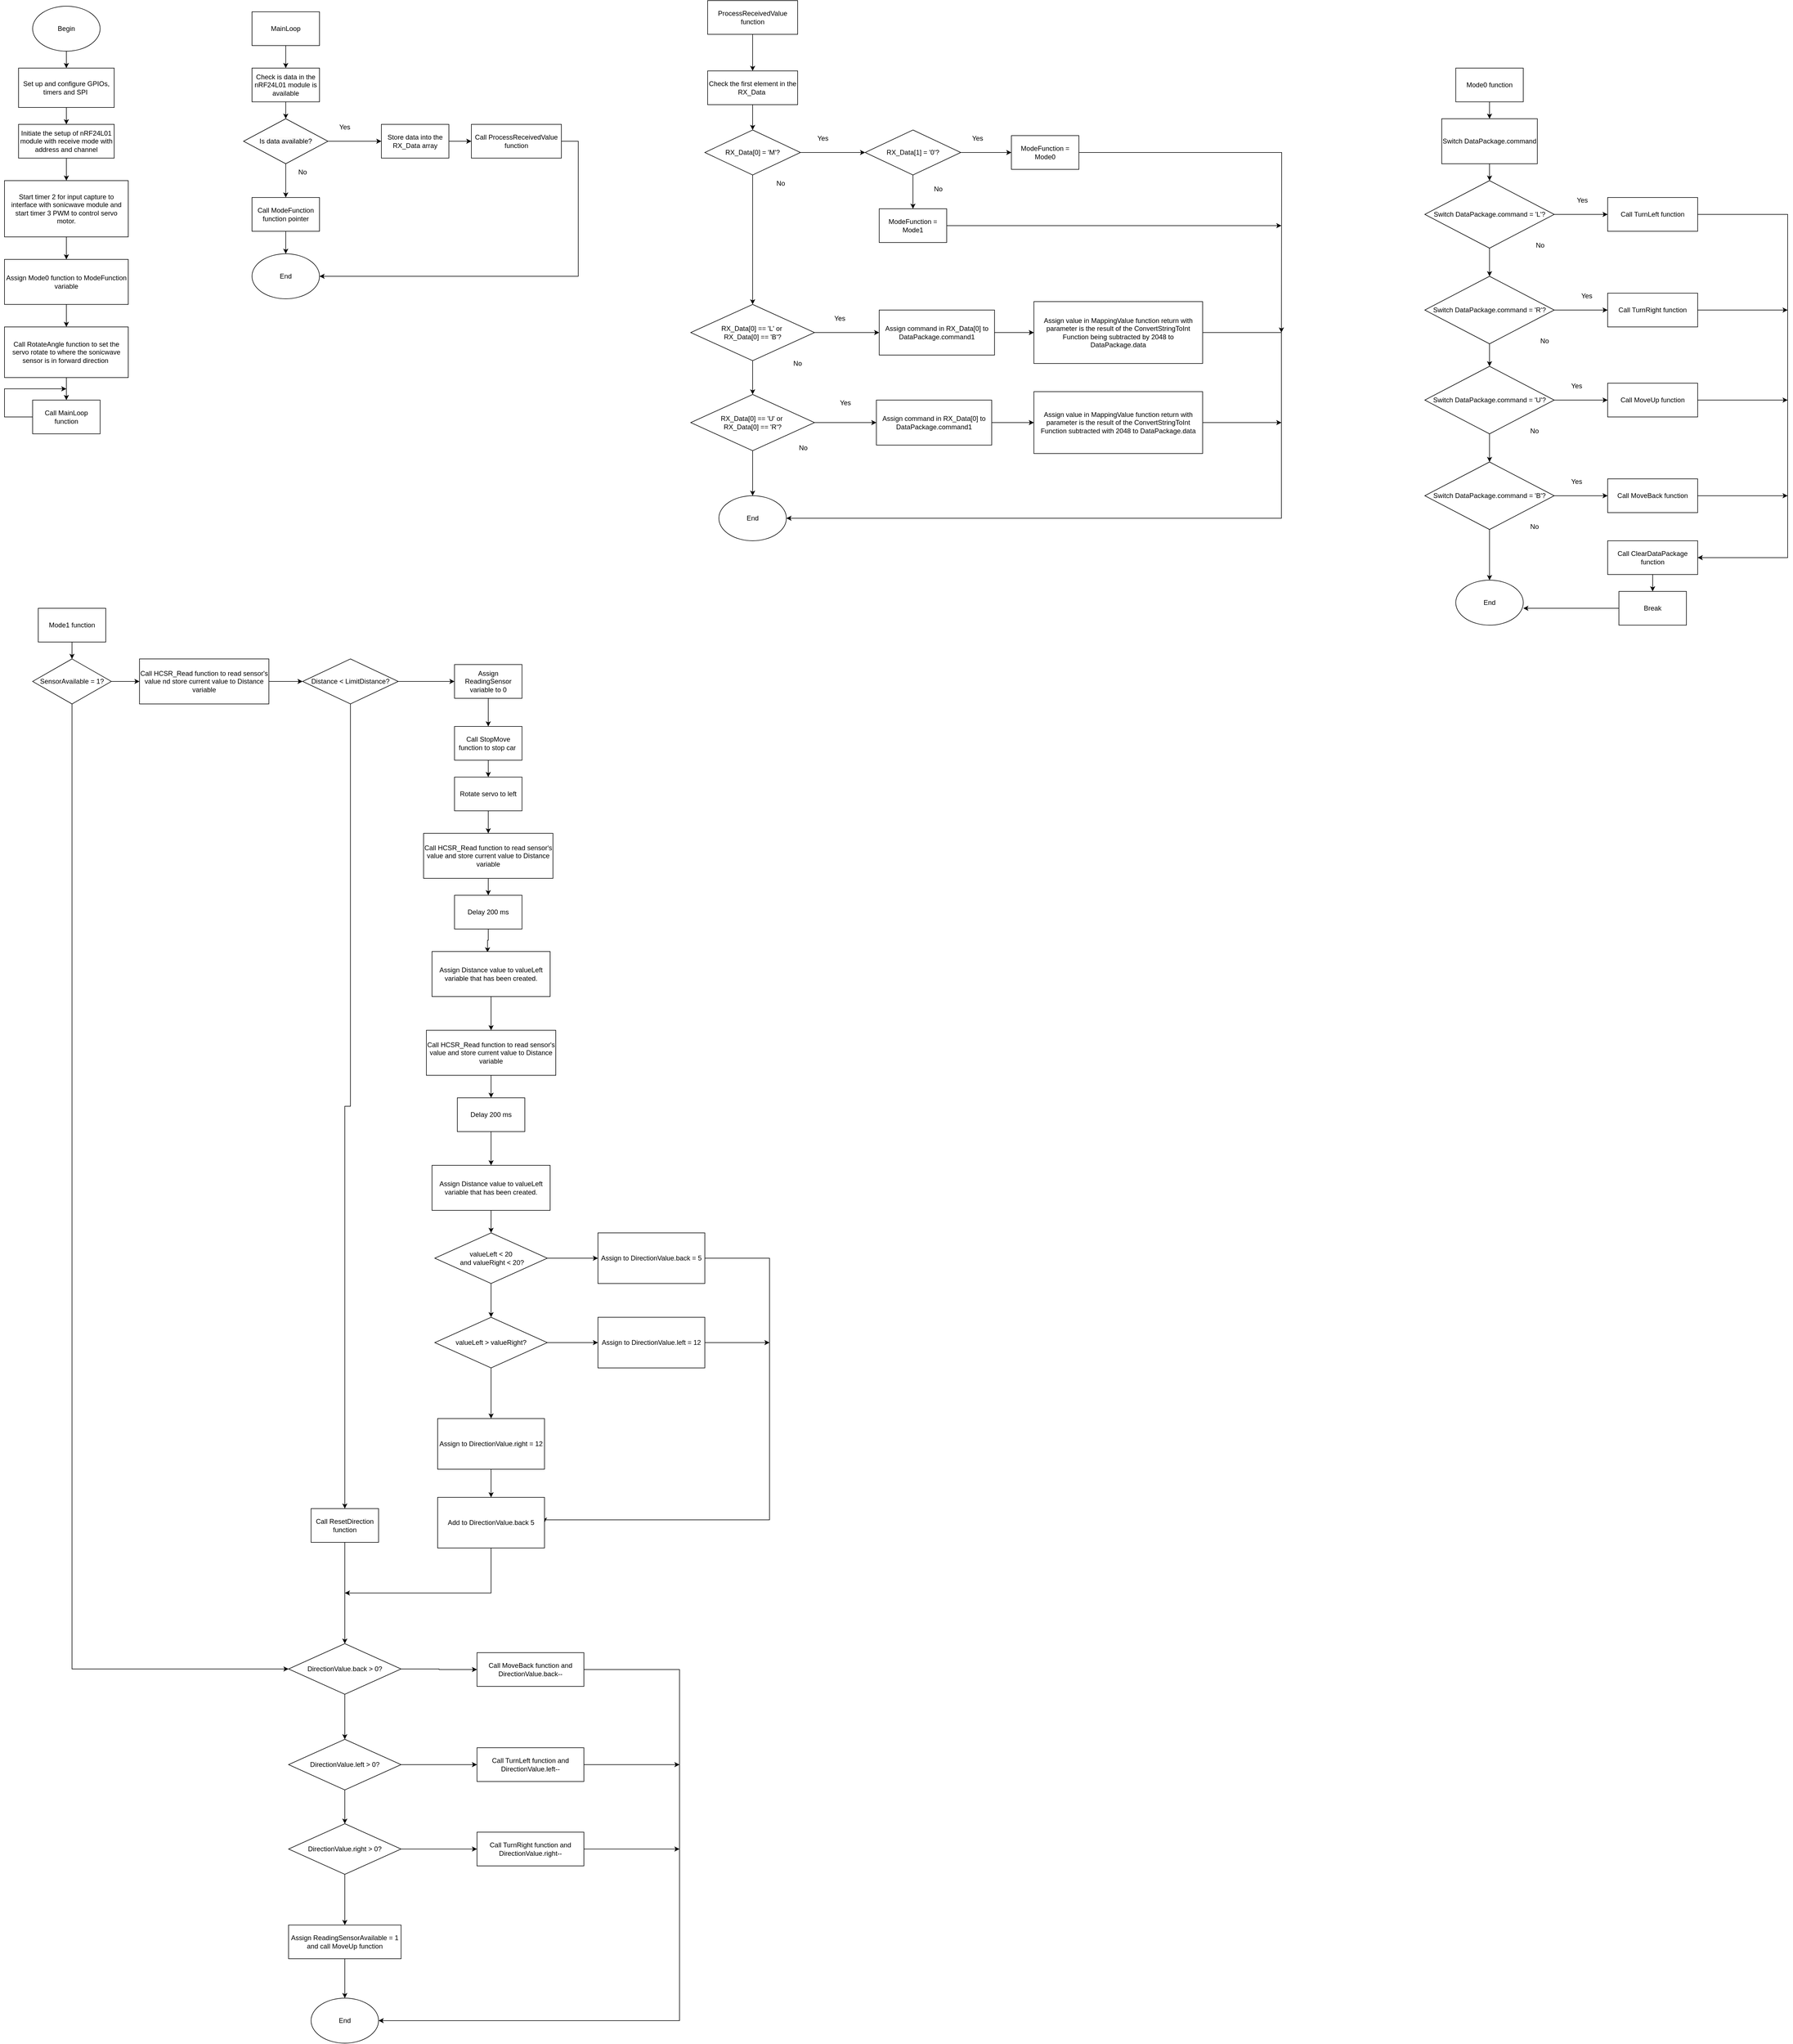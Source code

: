 <mxfile version="21.1.2" type="device">
  <diagram name="Page-1" id="B3kwbT99CjHIAxrq9RtP">
    <mxGraphModel dx="3452" dy="2064" grid="1" gridSize="10" guides="1" tooltips="1" connect="1" arrows="1" fold="1" page="1" pageScale="1" pageWidth="850" pageHeight="1100" math="0" shadow="0">
      <root>
        <mxCell id="0" />
        <mxCell id="1" parent="0" />
        <mxCell id="t1tDFdaH-wGw3U1MrJHs-8" style="edgeStyle=orthogonalEdgeStyle;rounded=0;orthogonalLoop=1;jettySize=auto;html=1;" edge="1" parent="1" source="t1tDFdaH-wGw3U1MrJHs-1" target="t1tDFdaH-wGw3U1MrJHs-2">
          <mxGeometry relative="1" as="geometry" />
        </mxCell>
        <mxCell id="t1tDFdaH-wGw3U1MrJHs-1" value="Begin" style="ellipse;whiteSpace=wrap;html=1;" vertex="1" parent="1">
          <mxGeometry x="250" y="50" width="120" height="80" as="geometry" />
        </mxCell>
        <mxCell id="t1tDFdaH-wGw3U1MrJHs-9" style="edgeStyle=orthogonalEdgeStyle;rounded=0;orthogonalLoop=1;jettySize=auto;html=1;entryX=0.5;entryY=0;entryDx=0;entryDy=0;" edge="1" parent="1" source="t1tDFdaH-wGw3U1MrJHs-2" target="t1tDFdaH-wGw3U1MrJHs-3">
          <mxGeometry relative="1" as="geometry" />
        </mxCell>
        <mxCell id="t1tDFdaH-wGw3U1MrJHs-2" value="Set up and configure GPIOs, timers and SPI&amp;nbsp;" style="rounded=0;whiteSpace=wrap;html=1;" vertex="1" parent="1">
          <mxGeometry x="225" y="160" width="170" height="70" as="geometry" />
        </mxCell>
        <mxCell id="t1tDFdaH-wGw3U1MrJHs-10" style="edgeStyle=orthogonalEdgeStyle;rounded=0;orthogonalLoop=1;jettySize=auto;html=1;" edge="1" parent="1" source="t1tDFdaH-wGw3U1MrJHs-3" target="t1tDFdaH-wGw3U1MrJHs-4">
          <mxGeometry relative="1" as="geometry" />
        </mxCell>
        <mxCell id="t1tDFdaH-wGw3U1MrJHs-3" value="Initiate the setup of nRF24L01 module with receive mode with address and channel" style="rounded=0;whiteSpace=wrap;html=1;" vertex="1" parent="1">
          <mxGeometry x="225" y="260" width="170" height="60" as="geometry" />
        </mxCell>
        <mxCell id="t1tDFdaH-wGw3U1MrJHs-11" style="edgeStyle=orthogonalEdgeStyle;rounded=0;orthogonalLoop=1;jettySize=auto;html=1;entryX=0.5;entryY=0;entryDx=0;entryDy=0;" edge="1" parent="1" source="t1tDFdaH-wGw3U1MrJHs-4" target="t1tDFdaH-wGw3U1MrJHs-5">
          <mxGeometry relative="1" as="geometry" />
        </mxCell>
        <mxCell id="t1tDFdaH-wGw3U1MrJHs-4" value="Start timer 2 for input capture to interface with sonicwave module and start timer 3 PWM to control servo motor." style="rounded=0;whiteSpace=wrap;html=1;" vertex="1" parent="1">
          <mxGeometry x="200" y="360" width="220" height="100" as="geometry" />
        </mxCell>
        <mxCell id="t1tDFdaH-wGw3U1MrJHs-12" style="edgeStyle=orthogonalEdgeStyle;rounded=0;orthogonalLoop=1;jettySize=auto;html=1;exitX=0.5;exitY=1;exitDx=0;exitDy=0;entryX=0.5;entryY=0;entryDx=0;entryDy=0;" edge="1" parent="1" source="t1tDFdaH-wGw3U1MrJHs-5" target="t1tDFdaH-wGw3U1MrJHs-6">
          <mxGeometry relative="1" as="geometry" />
        </mxCell>
        <mxCell id="t1tDFdaH-wGw3U1MrJHs-5" value="Assign Mode0 function to ModeFunction variable" style="rounded=0;whiteSpace=wrap;html=1;" vertex="1" parent="1">
          <mxGeometry x="200" y="500" width="220" height="80" as="geometry" />
        </mxCell>
        <mxCell id="t1tDFdaH-wGw3U1MrJHs-13" style="edgeStyle=orthogonalEdgeStyle;rounded=0;orthogonalLoop=1;jettySize=auto;html=1;" edge="1" parent="1" source="t1tDFdaH-wGw3U1MrJHs-6" target="t1tDFdaH-wGw3U1MrJHs-7">
          <mxGeometry relative="1" as="geometry" />
        </mxCell>
        <mxCell id="t1tDFdaH-wGw3U1MrJHs-6" value="Call RotateAngle function to set the servo rotate to where the sonicwave sensor is in forward direction&amp;nbsp;" style="rounded=0;whiteSpace=wrap;html=1;" vertex="1" parent="1">
          <mxGeometry x="200" y="620" width="220" height="90" as="geometry" />
        </mxCell>
        <mxCell id="t1tDFdaH-wGw3U1MrJHs-14" style="edgeStyle=orthogonalEdgeStyle;rounded=0;orthogonalLoop=1;jettySize=auto;html=1;" edge="1" parent="1" source="t1tDFdaH-wGw3U1MrJHs-7">
          <mxGeometry relative="1" as="geometry">
            <mxPoint x="310" y="730" as="targetPoint" />
            <Array as="points">
              <mxPoint x="200" y="780" />
              <mxPoint x="200" y="730" />
            </Array>
          </mxGeometry>
        </mxCell>
        <mxCell id="t1tDFdaH-wGw3U1MrJHs-7" value="Call MainLoop function" style="rounded=0;whiteSpace=wrap;html=1;" vertex="1" parent="1">
          <mxGeometry x="250" y="750" width="120" height="60" as="geometry" />
        </mxCell>
        <mxCell id="t1tDFdaH-wGw3U1MrJHs-23" style="edgeStyle=orthogonalEdgeStyle;rounded=0;orthogonalLoop=1;jettySize=auto;html=1;entryX=0.5;entryY=0;entryDx=0;entryDy=0;" edge="1" parent="1" source="t1tDFdaH-wGw3U1MrJHs-15" target="t1tDFdaH-wGw3U1MrJHs-16">
          <mxGeometry relative="1" as="geometry" />
        </mxCell>
        <mxCell id="t1tDFdaH-wGw3U1MrJHs-15" value="MainLoop" style="rounded=0;whiteSpace=wrap;html=1;" vertex="1" parent="1">
          <mxGeometry x="640" y="60" width="120" height="60" as="geometry" />
        </mxCell>
        <mxCell id="t1tDFdaH-wGw3U1MrJHs-24" style="edgeStyle=orthogonalEdgeStyle;rounded=0;orthogonalLoop=1;jettySize=auto;html=1;entryX=0.5;entryY=0;entryDx=0;entryDy=0;" edge="1" parent="1" source="t1tDFdaH-wGw3U1MrJHs-16" target="t1tDFdaH-wGw3U1MrJHs-18">
          <mxGeometry relative="1" as="geometry" />
        </mxCell>
        <mxCell id="t1tDFdaH-wGw3U1MrJHs-16" value="Check is data in the nRF24L01 module is available" style="rounded=0;whiteSpace=wrap;html=1;" vertex="1" parent="1">
          <mxGeometry x="640" y="160" width="120" height="60" as="geometry" />
        </mxCell>
        <mxCell id="t1tDFdaH-wGw3U1MrJHs-25" style="edgeStyle=orthogonalEdgeStyle;rounded=0;orthogonalLoop=1;jettySize=auto;html=1;" edge="1" parent="1" source="t1tDFdaH-wGw3U1MrJHs-18" target="t1tDFdaH-wGw3U1MrJHs-21">
          <mxGeometry relative="1" as="geometry" />
        </mxCell>
        <mxCell id="t1tDFdaH-wGw3U1MrJHs-27" style="edgeStyle=orthogonalEdgeStyle;rounded=0;orthogonalLoop=1;jettySize=auto;html=1;entryX=0;entryY=0.5;entryDx=0;entryDy=0;" edge="1" parent="1" source="t1tDFdaH-wGw3U1MrJHs-18" target="t1tDFdaH-wGw3U1MrJHs-19">
          <mxGeometry relative="1" as="geometry" />
        </mxCell>
        <mxCell id="t1tDFdaH-wGw3U1MrJHs-18" value="&lt;span style=&quot;color: rgb(0, 0, 0); font-family: Helvetica; font-size: 12px; font-style: normal; font-variant-ligatures: normal; font-variant-caps: normal; font-weight: 400; letter-spacing: normal; orphans: 2; text-align: center; text-indent: 0px; text-transform: none; widows: 2; word-spacing: 0px; -webkit-text-stroke-width: 0px; background-color: rgb(251, 251, 251); text-decoration-thickness: initial; text-decoration-style: initial; text-decoration-color: initial; float: none; display: inline !important;&quot;&gt;Is data available?&lt;/span&gt;" style="rhombus;whiteSpace=wrap;html=1;" vertex="1" parent="1">
          <mxGeometry x="625" y="250" width="150" height="80" as="geometry" />
        </mxCell>
        <mxCell id="t1tDFdaH-wGw3U1MrJHs-28" style="edgeStyle=orthogonalEdgeStyle;rounded=0;orthogonalLoop=1;jettySize=auto;html=1;entryX=0;entryY=0.5;entryDx=0;entryDy=0;" edge="1" parent="1" source="t1tDFdaH-wGw3U1MrJHs-19" target="t1tDFdaH-wGw3U1MrJHs-20">
          <mxGeometry relative="1" as="geometry" />
        </mxCell>
        <mxCell id="t1tDFdaH-wGw3U1MrJHs-19" value="Store data into the RX_Data array" style="rounded=0;whiteSpace=wrap;html=1;" vertex="1" parent="1">
          <mxGeometry x="870" y="260" width="120" height="60" as="geometry" />
        </mxCell>
        <mxCell id="t1tDFdaH-wGw3U1MrJHs-29" style="edgeStyle=orthogonalEdgeStyle;rounded=0;orthogonalLoop=1;jettySize=auto;html=1;entryX=1;entryY=0.5;entryDx=0;entryDy=0;" edge="1" parent="1" source="t1tDFdaH-wGw3U1MrJHs-20" target="t1tDFdaH-wGw3U1MrJHs-22">
          <mxGeometry relative="1" as="geometry">
            <mxPoint x="1250" y="550" as="targetPoint" />
            <Array as="points">
              <mxPoint x="1220" y="290" />
              <mxPoint x="1220" y="530" />
            </Array>
          </mxGeometry>
        </mxCell>
        <mxCell id="t1tDFdaH-wGw3U1MrJHs-20" value="Call ProcessReceivedValue function" style="rounded=0;whiteSpace=wrap;html=1;" vertex="1" parent="1">
          <mxGeometry x="1030" y="260" width="160" height="60" as="geometry" />
        </mxCell>
        <mxCell id="t1tDFdaH-wGw3U1MrJHs-26" style="edgeStyle=orthogonalEdgeStyle;rounded=0;orthogonalLoop=1;jettySize=auto;html=1;entryX=0.5;entryY=0;entryDx=0;entryDy=0;" edge="1" parent="1" source="t1tDFdaH-wGw3U1MrJHs-21" target="t1tDFdaH-wGw3U1MrJHs-22">
          <mxGeometry relative="1" as="geometry" />
        </mxCell>
        <mxCell id="t1tDFdaH-wGw3U1MrJHs-21" value="Call ModeFunction function pointer" style="rounded=0;whiteSpace=wrap;html=1;" vertex="1" parent="1">
          <mxGeometry x="640" y="390" width="120" height="60" as="geometry" />
        </mxCell>
        <mxCell id="t1tDFdaH-wGw3U1MrJHs-22" value="End" style="ellipse;whiteSpace=wrap;html=1;" vertex="1" parent="1">
          <mxGeometry x="640" y="490" width="120" height="80" as="geometry" />
        </mxCell>
        <mxCell id="t1tDFdaH-wGw3U1MrJHs-67" style="edgeStyle=orthogonalEdgeStyle;rounded=0;orthogonalLoop=1;jettySize=auto;html=1;" edge="1" parent="1" source="t1tDFdaH-wGw3U1MrJHs-30" target="t1tDFdaH-wGw3U1MrJHs-31">
          <mxGeometry relative="1" as="geometry" />
        </mxCell>
        <mxCell id="t1tDFdaH-wGw3U1MrJHs-30" value="ProcessReceivedValue function" style="rounded=0;whiteSpace=wrap;html=1;" vertex="1" parent="1">
          <mxGeometry x="1450" y="40" width="160" height="60" as="geometry" />
        </mxCell>
        <mxCell id="t1tDFdaH-wGw3U1MrJHs-49" style="edgeStyle=orthogonalEdgeStyle;rounded=0;orthogonalLoop=1;jettySize=auto;html=1;entryX=0.5;entryY=0;entryDx=0;entryDy=0;" edge="1" parent="1" source="t1tDFdaH-wGw3U1MrJHs-31" target="t1tDFdaH-wGw3U1MrJHs-32">
          <mxGeometry relative="1" as="geometry" />
        </mxCell>
        <mxCell id="t1tDFdaH-wGw3U1MrJHs-31" value="Check the first element in the RX_Data&amp;nbsp;" style="rounded=0;whiteSpace=wrap;html=1;" vertex="1" parent="1">
          <mxGeometry x="1450" y="165" width="160" height="60" as="geometry" />
        </mxCell>
        <mxCell id="t1tDFdaH-wGw3U1MrJHs-46" style="edgeStyle=orthogonalEdgeStyle;rounded=0;orthogonalLoop=1;jettySize=auto;html=1;entryX=0;entryY=0.5;entryDx=0;entryDy=0;" edge="1" parent="1" source="t1tDFdaH-wGw3U1MrJHs-32" target="t1tDFdaH-wGw3U1MrJHs-37">
          <mxGeometry relative="1" as="geometry" />
        </mxCell>
        <mxCell id="t1tDFdaH-wGw3U1MrJHs-50" style="edgeStyle=orthogonalEdgeStyle;rounded=0;orthogonalLoop=1;jettySize=auto;html=1;entryX=0.5;entryY=0;entryDx=0;entryDy=0;" edge="1" parent="1" source="t1tDFdaH-wGw3U1MrJHs-32" target="t1tDFdaH-wGw3U1MrJHs-47">
          <mxGeometry relative="1" as="geometry" />
        </mxCell>
        <mxCell id="t1tDFdaH-wGw3U1MrJHs-32" value="RX_Data[0] = &#39;M&#39;?" style="rhombus;whiteSpace=wrap;html=1;" vertex="1" parent="1">
          <mxGeometry x="1445" y="270" width="170" height="80" as="geometry" />
        </mxCell>
        <mxCell id="t1tDFdaH-wGw3U1MrJHs-33" value="Yes" style="text;html=1;strokeColor=none;fillColor=none;align=center;verticalAlign=middle;whiteSpace=wrap;rounded=0;" vertex="1" parent="1">
          <mxGeometry x="775" y="250" width="60" height="30" as="geometry" />
        </mxCell>
        <mxCell id="t1tDFdaH-wGw3U1MrJHs-34" value="No" style="text;html=1;strokeColor=none;fillColor=none;align=center;verticalAlign=middle;whiteSpace=wrap;rounded=0;" vertex="1" parent="1">
          <mxGeometry x="700" y="330" width="60" height="30" as="geometry" />
        </mxCell>
        <mxCell id="t1tDFdaH-wGw3U1MrJHs-35" value="Yes" style="text;html=1;strokeColor=none;fillColor=none;align=center;verticalAlign=middle;whiteSpace=wrap;rounded=0;" vertex="1" parent="1">
          <mxGeometry x="1625" y="270" width="60" height="30" as="geometry" />
        </mxCell>
        <mxCell id="t1tDFdaH-wGw3U1MrJHs-36" value="No" style="text;html=1;strokeColor=none;fillColor=none;align=center;verticalAlign=middle;whiteSpace=wrap;rounded=0;" vertex="1" parent="1">
          <mxGeometry x="1550" y="350" width="60" height="30" as="geometry" />
        </mxCell>
        <mxCell id="t1tDFdaH-wGw3U1MrJHs-43" style="edgeStyle=orthogonalEdgeStyle;rounded=0;orthogonalLoop=1;jettySize=auto;html=1;entryX=0;entryY=0.5;entryDx=0;entryDy=0;" edge="1" parent="1" source="t1tDFdaH-wGw3U1MrJHs-37" target="t1tDFdaH-wGw3U1MrJHs-38">
          <mxGeometry relative="1" as="geometry" />
        </mxCell>
        <mxCell id="t1tDFdaH-wGw3U1MrJHs-45" style="edgeStyle=orthogonalEdgeStyle;rounded=0;orthogonalLoop=1;jettySize=auto;html=1;entryX=0.5;entryY=0;entryDx=0;entryDy=0;" edge="1" parent="1" source="t1tDFdaH-wGw3U1MrJHs-37" target="t1tDFdaH-wGw3U1MrJHs-39">
          <mxGeometry relative="1" as="geometry" />
        </mxCell>
        <mxCell id="t1tDFdaH-wGw3U1MrJHs-37" value="RX_Data[1] = &#39;0&#39;?" style="rhombus;whiteSpace=wrap;html=1;" vertex="1" parent="1">
          <mxGeometry x="1730" y="270" width="170" height="80" as="geometry" />
        </mxCell>
        <mxCell id="t1tDFdaH-wGw3U1MrJHs-64" style="edgeStyle=orthogonalEdgeStyle;rounded=0;orthogonalLoop=1;jettySize=auto;html=1;" edge="1" parent="1" source="t1tDFdaH-wGw3U1MrJHs-38">
          <mxGeometry relative="1" as="geometry">
            <mxPoint x="2470" y="630" as="targetPoint" />
          </mxGeometry>
        </mxCell>
        <mxCell id="t1tDFdaH-wGw3U1MrJHs-38" value="ModeFunction = Mode0" style="rounded=0;whiteSpace=wrap;html=1;" vertex="1" parent="1">
          <mxGeometry x="1990" y="280" width="120" height="60" as="geometry" />
        </mxCell>
        <mxCell id="t1tDFdaH-wGw3U1MrJHs-65" style="edgeStyle=orthogonalEdgeStyle;rounded=0;orthogonalLoop=1;jettySize=auto;html=1;" edge="1" parent="1" source="t1tDFdaH-wGw3U1MrJHs-39">
          <mxGeometry relative="1" as="geometry">
            <mxPoint x="2470" y="440" as="targetPoint" />
          </mxGeometry>
        </mxCell>
        <mxCell id="t1tDFdaH-wGw3U1MrJHs-39" value="ModeFunction = Mode1" style="rounded=0;whiteSpace=wrap;html=1;" vertex="1" parent="1">
          <mxGeometry x="1755" y="410" width="120" height="60" as="geometry" />
        </mxCell>
        <mxCell id="t1tDFdaH-wGw3U1MrJHs-40" value="No" style="text;html=1;strokeColor=none;fillColor=none;align=center;verticalAlign=middle;whiteSpace=wrap;rounded=0;" vertex="1" parent="1">
          <mxGeometry x="1830" y="360" width="60" height="30" as="geometry" />
        </mxCell>
        <mxCell id="t1tDFdaH-wGw3U1MrJHs-41" value="Yes" style="text;html=1;strokeColor=none;fillColor=none;align=center;verticalAlign=middle;whiteSpace=wrap;rounded=0;" vertex="1" parent="1">
          <mxGeometry x="1900" y="270" width="60" height="30" as="geometry" />
        </mxCell>
        <mxCell id="t1tDFdaH-wGw3U1MrJHs-51" style="edgeStyle=orthogonalEdgeStyle;rounded=0;orthogonalLoop=1;jettySize=auto;html=1;entryX=0.5;entryY=0;entryDx=0;entryDy=0;" edge="1" parent="1" source="t1tDFdaH-wGw3U1MrJHs-47" target="t1tDFdaH-wGw3U1MrJHs-48">
          <mxGeometry relative="1" as="geometry" />
        </mxCell>
        <mxCell id="t1tDFdaH-wGw3U1MrJHs-56" style="edgeStyle=orthogonalEdgeStyle;rounded=0;orthogonalLoop=1;jettySize=auto;html=1;" edge="1" parent="1" source="t1tDFdaH-wGw3U1MrJHs-47" target="t1tDFdaH-wGw3U1MrJHs-52">
          <mxGeometry relative="1" as="geometry" />
        </mxCell>
        <mxCell id="t1tDFdaH-wGw3U1MrJHs-47" value="RX_Data[0] == &#39;L&#39; or&amp;nbsp;&lt;br&gt;RX_Data[0] == &#39;B&#39;?" style="rhombus;whiteSpace=wrap;html=1;" vertex="1" parent="1">
          <mxGeometry x="1420" y="580" width="220" height="100" as="geometry" />
        </mxCell>
        <mxCell id="t1tDFdaH-wGw3U1MrJHs-58" style="edgeStyle=orthogonalEdgeStyle;rounded=0;orthogonalLoop=1;jettySize=auto;html=1;entryX=0;entryY=0.5;entryDx=0;entryDy=0;" edge="1" parent="1" source="t1tDFdaH-wGw3U1MrJHs-48" target="t1tDFdaH-wGw3U1MrJHs-55">
          <mxGeometry relative="1" as="geometry" />
        </mxCell>
        <mxCell id="t1tDFdaH-wGw3U1MrJHs-61" style="edgeStyle=orthogonalEdgeStyle;rounded=0;orthogonalLoop=1;jettySize=auto;html=1;entryX=0.5;entryY=0;entryDx=0;entryDy=0;" edge="1" parent="1" source="t1tDFdaH-wGw3U1MrJHs-48" target="t1tDFdaH-wGw3U1MrJHs-60">
          <mxGeometry relative="1" as="geometry" />
        </mxCell>
        <mxCell id="t1tDFdaH-wGw3U1MrJHs-48" value="RX_Data[0] == &#39;U&#39; or&amp;nbsp;&lt;br&gt;RX_Data[0] == &#39;R&#39;?" style="rhombus;whiteSpace=wrap;html=1;" vertex="1" parent="1">
          <mxGeometry x="1420" y="740" width="220" height="100" as="geometry" />
        </mxCell>
        <mxCell id="t1tDFdaH-wGw3U1MrJHs-57" style="edgeStyle=orthogonalEdgeStyle;rounded=0;orthogonalLoop=1;jettySize=auto;html=1;" edge="1" parent="1" source="t1tDFdaH-wGw3U1MrJHs-52" target="t1tDFdaH-wGw3U1MrJHs-53">
          <mxGeometry relative="1" as="geometry" />
        </mxCell>
        <mxCell id="t1tDFdaH-wGw3U1MrJHs-52" value="Assign command in RX_Data[0] to DataPackage.command1" style="rounded=0;whiteSpace=wrap;html=1;" vertex="1" parent="1">
          <mxGeometry x="1755" y="590" width="205" height="80" as="geometry" />
        </mxCell>
        <mxCell id="t1tDFdaH-wGw3U1MrJHs-62" style="edgeStyle=orthogonalEdgeStyle;rounded=0;orthogonalLoop=1;jettySize=auto;html=1;entryX=1;entryY=0.5;entryDx=0;entryDy=0;" edge="1" parent="1" source="t1tDFdaH-wGw3U1MrJHs-53" target="t1tDFdaH-wGw3U1MrJHs-60">
          <mxGeometry relative="1" as="geometry">
            <Array as="points">
              <mxPoint x="2470" y="630" />
              <mxPoint x="2470" y="960" />
            </Array>
          </mxGeometry>
        </mxCell>
        <mxCell id="t1tDFdaH-wGw3U1MrJHs-53" value="Assign value in MappingValue function return with parameter is the result of the ConvertStringToInt Function being subtracted by 2048 to DataPackage.data" style="rounded=0;whiteSpace=wrap;html=1;" vertex="1" parent="1">
          <mxGeometry x="2030" y="575" width="300" height="110" as="geometry" />
        </mxCell>
        <mxCell id="t1tDFdaH-wGw3U1MrJHs-63" style="edgeStyle=orthogonalEdgeStyle;rounded=0;orthogonalLoop=1;jettySize=auto;html=1;" edge="1" parent="1" source="t1tDFdaH-wGw3U1MrJHs-54">
          <mxGeometry relative="1" as="geometry">
            <mxPoint x="2470" y="790" as="targetPoint" />
          </mxGeometry>
        </mxCell>
        <mxCell id="t1tDFdaH-wGw3U1MrJHs-54" value="Assign value in MappingValue function return with parameter is the result of the ConvertStringToInt Function subtracted with 2048 to DataPackage.data" style="rounded=0;whiteSpace=wrap;html=1;" vertex="1" parent="1">
          <mxGeometry x="2030" y="735" width="300" height="110" as="geometry" />
        </mxCell>
        <mxCell id="t1tDFdaH-wGw3U1MrJHs-59" style="edgeStyle=orthogonalEdgeStyle;rounded=0;orthogonalLoop=1;jettySize=auto;html=1;" edge="1" parent="1" source="t1tDFdaH-wGw3U1MrJHs-55" target="t1tDFdaH-wGw3U1MrJHs-54">
          <mxGeometry relative="1" as="geometry" />
        </mxCell>
        <mxCell id="t1tDFdaH-wGw3U1MrJHs-55" value="Assign command in RX_Data[0] to DataPackage.command1" style="rounded=0;whiteSpace=wrap;html=1;" vertex="1" parent="1">
          <mxGeometry x="1750" y="750" width="205" height="80" as="geometry" />
        </mxCell>
        <mxCell id="t1tDFdaH-wGw3U1MrJHs-60" value="End" style="ellipse;whiteSpace=wrap;html=1;" vertex="1" parent="1">
          <mxGeometry x="1470" y="920" width="120" height="80" as="geometry" />
        </mxCell>
        <mxCell id="t1tDFdaH-wGw3U1MrJHs-83" style="edgeStyle=orthogonalEdgeStyle;rounded=0;orthogonalLoop=1;jettySize=auto;html=1;entryX=0.5;entryY=0;entryDx=0;entryDy=0;" edge="1" parent="1" source="t1tDFdaH-wGw3U1MrJHs-66" target="t1tDFdaH-wGw3U1MrJHs-68">
          <mxGeometry relative="1" as="geometry" />
        </mxCell>
        <mxCell id="t1tDFdaH-wGw3U1MrJHs-66" value="Mode0 function" style="rounded=0;whiteSpace=wrap;html=1;" vertex="1" parent="1">
          <mxGeometry x="2780" y="160" width="120" height="60" as="geometry" />
        </mxCell>
        <mxCell id="t1tDFdaH-wGw3U1MrJHs-84" style="edgeStyle=orthogonalEdgeStyle;rounded=0;orthogonalLoop=1;jettySize=auto;html=1;entryX=0.5;entryY=0;entryDx=0;entryDy=0;" edge="1" parent="1" source="t1tDFdaH-wGw3U1MrJHs-68" target="t1tDFdaH-wGw3U1MrJHs-69">
          <mxGeometry relative="1" as="geometry" />
        </mxCell>
        <mxCell id="t1tDFdaH-wGw3U1MrJHs-68" value="Switch DataPackage.command" style="rounded=0;whiteSpace=wrap;html=1;" vertex="1" parent="1">
          <mxGeometry x="2755" y="250" width="170" height="80" as="geometry" />
        </mxCell>
        <mxCell id="t1tDFdaH-wGw3U1MrJHs-85" style="edgeStyle=orthogonalEdgeStyle;rounded=0;orthogonalLoop=1;jettySize=auto;html=1;" edge="1" parent="1" source="t1tDFdaH-wGw3U1MrJHs-69" target="t1tDFdaH-wGw3U1MrJHs-70">
          <mxGeometry relative="1" as="geometry" />
        </mxCell>
        <mxCell id="t1tDFdaH-wGw3U1MrJHs-89" style="edgeStyle=orthogonalEdgeStyle;rounded=0;orthogonalLoop=1;jettySize=auto;html=1;entryX=0;entryY=0.5;entryDx=0;entryDy=0;" edge="1" parent="1" source="t1tDFdaH-wGw3U1MrJHs-69" target="t1tDFdaH-wGw3U1MrJHs-73">
          <mxGeometry relative="1" as="geometry" />
        </mxCell>
        <mxCell id="t1tDFdaH-wGw3U1MrJHs-69" value="Switch DataPackage.command = &#39;L&#39;?" style="rhombus;whiteSpace=wrap;html=1;" vertex="1" parent="1">
          <mxGeometry x="2725" y="360" width="230" height="120" as="geometry" />
        </mxCell>
        <mxCell id="t1tDFdaH-wGw3U1MrJHs-86" style="edgeStyle=orthogonalEdgeStyle;rounded=0;orthogonalLoop=1;jettySize=auto;html=1;entryX=0.5;entryY=0;entryDx=0;entryDy=0;" edge="1" parent="1" source="t1tDFdaH-wGw3U1MrJHs-70" target="t1tDFdaH-wGw3U1MrJHs-71">
          <mxGeometry relative="1" as="geometry" />
        </mxCell>
        <mxCell id="t1tDFdaH-wGw3U1MrJHs-90" style="edgeStyle=orthogonalEdgeStyle;rounded=0;orthogonalLoop=1;jettySize=auto;html=1;entryX=0;entryY=0.5;entryDx=0;entryDy=0;" edge="1" parent="1" source="t1tDFdaH-wGw3U1MrJHs-70" target="t1tDFdaH-wGw3U1MrJHs-75">
          <mxGeometry relative="1" as="geometry" />
        </mxCell>
        <mxCell id="t1tDFdaH-wGw3U1MrJHs-70" value="Switch DataPackage.command = &#39;R&#39;?" style="rhombus;whiteSpace=wrap;html=1;" vertex="1" parent="1">
          <mxGeometry x="2725" y="530" width="230" height="120" as="geometry" />
        </mxCell>
        <mxCell id="t1tDFdaH-wGw3U1MrJHs-87" style="edgeStyle=orthogonalEdgeStyle;rounded=0;orthogonalLoop=1;jettySize=auto;html=1;entryX=0.5;entryY=0;entryDx=0;entryDy=0;" edge="1" parent="1" source="t1tDFdaH-wGw3U1MrJHs-71" target="t1tDFdaH-wGw3U1MrJHs-72">
          <mxGeometry relative="1" as="geometry" />
        </mxCell>
        <mxCell id="t1tDFdaH-wGw3U1MrJHs-91" style="edgeStyle=orthogonalEdgeStyle;rounded=0;orthogonalLoop=1;jettySize=auto;html=1;entryX=0;entryY=0.5;entryDx=0;entryDy=0;" edge="1" parent="1" source="t1tDFdaH-wGw3U1MrJHs-71" target="t1tDFdaH-wGw3U1MrJHs-77">
          <mxGeometry relative="1" as="geometry" />
        </mxCell>
        <mxCell id="t1tDFdaH-wGw3U1MrJHs-71" value="Switch DataPackage.command = &#39;U&#39;?" style="rhombus;whiteSpace=wrap;html=1;" vertex="1" parent="1">
          <mxGeometry x="2725" y="690" width="230" height="120" as="geometry" />
        </mxCell>
        <mxCell id="t1tDFdaH-wGw3U1MrJHs-88" style="edgeStyle=orthogonalEdgeStyle;rounded=0;orthogonalLoop=1;jettySize=auto;html=1;entryX=0.5;entryY=0;entryDx=0;entryDy=0;" edge="1" parent="1" source="t1tDFdaH-wGw3U1MrJHs-72" target="t1tDFdaH-wGw3U1MrJHs-82">
          <mxGeometry relative="1" as="geometry" />
        </mxCell>
        <mxCell id="t1tDFdaH-wGw3U1MrJHs-92" style="edgeStyle=orthogonalEdgeStyle;rounded=0;orthogonalLoop=1;jettySize=auto;html=1;" edge="1" parent="1" source="t1tDFdaH-wGw3U1MrJHs-72" target="t1tDFdaH-wGw3U1MrJHs-79">
          <mxGeometry relative="1" as="geometry" />
        </mxCell>
        <mxCell id="t1tDFdaH-wGw3U1MrJHs-72" value="Switch DataPackage.command = &#39;B&#39;?" style="rhombus;whiteSpace=wrap;html=1;" vertex="1" parent="1">
          <mxGeometry x="2725" y="860" width="230" height="120" as="geometry" />
        </mxCell>
        <mxCell id="t1tDFdaH-wGw3U1MrJHs-93" style="edgeStyle=orthogonalEdgeStyle;rounded=0;orthogonalLoop=1;jettySize=auto;html=1;entryX=1;entryY=0.5;entryDx=0;entryDy=0;" edge="1" parent="1" source="t1tDFdaH-wGw3U1MrJHs-73" target="t1tDFdaH-wGw3U1MrJHs-80">
          <mxGeometry relative="1" as="geometry">
            <mxPoint x="3340" y="1134" as="targetPoint" />
            <Array as="points">
              <mxPoint x="3370" y="420" />
              <mxPoint x="3370" y="1030" />
            </Array>
          </mxGeometry>
        </mxCell>
        <mxCell id="t1tDFdaH-wGw3U1MrJHs-73" value="Call TurnLeft function" style="rounded=0;whiteSpace=wrap;html=1;" vertex="1" parent="1">
          <mxGeometry x="3050" y="390" width="160" height="60" as="geometry" />
        </mxCell>
        <mxCell id="t1tDFdaH-wGw3U1MrJHs-95" style="edgeStyle=orthogonalEdgeStyle;rounded=0;orthogonalLoop=1;jettySize=auto;html=1;" edge="1" parent="1" source="t1tDFdaH-wGw3U1MrJHs-75">
          <mxGeometry relative="1" as="geometry">
            <mxPoint x="3370" y="590" as="targetPoint" />
          </mxGeometry>
        </mxCell>
        <mxCell id="t1tDFdaH-wGw3U1MrJHs-75" value="Call TurnRight function" style="rounded=0;whiteSpace=wrap;html=1;" vertex="1" parent="1">
          <mxGeometry x="3050" y="560" width="160" height="60" as="geometry" />
        </mxCell>
        <mxCell id="t1tDFdaH-wGw3U1MrJHs-96" style="edgeStyle=orthogonalEdgeStyle;rounded=0;orthogonalLoop=1;jettySize=auto;html=1;" edge="1" parent="1" source="t1tDFdaH-wGw3U1MrJHs-77">
          <mxGeometry relative="1" as="geometry">
            <mxPoint x="3370" y="750" as="targetPoint" />
          </mxGeometry>
        </mxCell>
        <mxCell id="t1tDFdaH-wGw3U1MrJHs-77" value="Call MoveUp function" style="rounded=0;whiteSpace=wrap;html=1;" vertex="1" parent="1">
          <mxGeometry x="3050" y="720" width="160" height="60" as="geometry" />
        </mxCell>
        <mxCell id="t1tDFdaH-wGw3U1MrJHs-97" style="edgeStyle=orthogonalEdgeStyle;rounded=0;orthogonalLoop=1;jettySize=auto;html=1;" edge="1" parent="1" source="t1tDFdaH-wGw3U1MrJHs-79">
          <mxGeometry relative="1" as="geometry">
            <mxPoint x="3370" y="920" as="targetPoint" />
          </mxGeometry>
        </mxCell>
        <mxCell id="t1tDFdaH-wGw3U1MrJHs-79" value="Call MoveBack function" style="rounded=0;whiteSpace=wrap;html=1;" vertex="1" parent="1">
          <mxGeometry x="3050" y="890" width="160" height="60" as="geometry" />
        </mxCell>
        <mxCell id="t1tDFdaH-wGw3U1MrJHs-98" style="edgeStyle=orthogonalEdgeStyle;rounded=0;orthogonalLoop=1;jettySize=auto;html=1;entryX=0.5;entryY=0;entryDx=0;entryDy=0;" edge="1" parent="1" source="t1tDFdaH-wGw3U1MrJHs-80" target="t1tDFdaH-wGw3U1MrJHs-81">
          <mxGeometry relative="1" as="geometry" />
        </mxCell>
        <mxCell id="t1tDFdaH-wGw3U1MrJHs-80" value="Call ClearDataPackage function" style="rounded=0;whiteSpace=wrap;html=1;" vertex="1" parent="1">
          <mxGeometry x="3050" y="1000" width="160" height="60" as="geometry" />
        </mxCell>
        <mxCell id="t1tDFdaH-wGw3U1MrJHs-94" style="edgeStyle=orthogonalEdgeStyle;rounded=0;orthogonalLoop=1;jettySize=auto;html=1;entryX=1;entryY=0.625;entryDx=0;entryDy=0;entryPerimeter=0;" edge="1" parent="1" source="t1tDFdaH-wGw3U1MrJHs-81" target="t1tDFdaH-wGw3U1MrJHs-82">
          <mxGeometry relative="1" as="geometry" />
        </mxCell>
        <mxCell id="t1tDFdaH-wGw3U1MrJHs-81" value="Break" style="rounded=0;whiteSpace=wrap;html=1;" vertex="1" parent="1">
          <mxGeometry x="3070" y="1090" width="120" height="60" as="geometry" />
        </mxCell>
        <mxCell id="t1tDFdaH-wGw3U1MrJHs-82" value="End" style="ellipse;whiteSpace=wrap;html=1;" vertex="1" parent="1">
          <mxGeometry x="2780" y="1070" width="120" height="80" as="geometry" />
        </mxCell>
        <mxCell id="t1tDFdaH-wGw3U1MrJHs-163" style="edgeStyle=orthogonalEdgeStyle;rounded=0;orthogonalLoop=1;jettySize=auto;html=1;entryX=0.5;entryY=0;entryDx=0;entryDy=0;" edge="1" parent="1" source="t1tDFdaH-wGw3U1MrJHs-99" target="t1tDFdaH-wGw3U1MrJHs-101">
          <mxGeometry relative="1" as="geometry" />
        </mxCell>
        <mxCell id="t1tDFdaH-wGw3U1MrJHs-99" value="Mode1 function" style="rounded=0;whiteSpace=wrap;html=1;" vertex="1" parent="1">
          <mxGeometry x="260" y="1120" width="120" height="60" as="geometry" />
        </mxCell>
        <mxCell id="t1tDFdaH-wGw3U1MrJHs-162" style="edgeStyle=orthogonalEdgeStyle;rounded=0;orthogonalLoop=1;jettySize=auto;html=1;entryX=0;entryY=0.5;entryDx=0;entryDy=0;" edge="1" parent="1" source="t1tDFdaH-wGw3U1MrJHs-101" target="t1tDFdaH-wGw3U1MrJHs-102">
          <mxGeometry relative="1" as="geometry" />
        </mxCell>
        <mxCell id="t1tDFdaH-wGw3U1MrJHs-180" style="edgeStyle=orthogonalEdgeStyle;rounded=0;orthogonalLoop=1;jettySize=auto;html=1;entryX=0;entryY=0.5;entryDx=0;entryDy=0;" edge="1" parent="1" source="t1tDFdaH-wGw3U1MrJHs-101" target="t1tDFdaH-wGw3U1MrJHs-151">
          <mxGeometry relative="1" as="geometry">
            <mxPoint x="320" y="2966.316" as="targetPoint" />
            <Array as="points">
              <mxPoint x="320" y="3005" />
            </Array>
          </mxGeometry>
        </mxCell>
        <mxCell id="t1tDFdaH-wGw3U1MrJHs-101" value="SensorAvailable = 1?" style="rhombus;whiteSpace=wrap;html=1;" vertex="1" parent="1">
          <mxGeometry x="250" y="1210" width="140" height="80" as="geometry" />
        </mxCell>
        <mxCell id="t1tDFdaH-wGw3U1MrJHs-161" style="edgeStyle=orthogonalEdgeStyle;rounded=0;orthogonalLoop=1;jettySize=auto;html=1;entryX=0;entryY=0.5;entryDx=0;entryDy=0;" edge="1" parent="1" source="t1tDFdaH-wGw3U1MrJHs-102" target="t1tDFdaH-wGw3U1MrJHs-115">
          <mxGeometry relative="1" as="geometry" />
        </mxCell>
        <mxCell id="t1tDFdaH-wGw3U1MrJHs-102" value="Call HCSR_Read function to read sensor&#39;s value nd store current value to Distance variable" style="rounded=0;whiteSpace=wrap;html=1;" vertex="1" parent="1">
          <mxGeometry x="440" y="1210" width="230" height="80" as="geometry" />
        </mxCell>
        <mxCell id="t1tDFdaH-wGw3U1MrJHs-103" value="No" style="text;html=1;strokeColor=none;fillColor=none;align=center;verticalAlign=middle;whiteSpace=wrap;rounded=0;" vertex="1" parent="1">
          <mxGeometry x="1580" y="670" width="60" height="30" as="geometry" />
        </mxCell>
        <mxCell id="t1tDFdaH-wGw3U1MrJHs-104" value="Yes" style="text;html=1;strokeColor=none;fillColor=none;align=center;verticalAlign=middle;whiteSpace=wrap;rounded=0;" vertex="1" parent="1">
          <mxGeometry x="1655" y="590" width="60" height="30" as="geometry" />
        </mxCell>
        <mxCell id="t1tDFdaH-wGw3U1MrJHs-105" value="No" style="text;html=1;strokeColor=none;fillColor=none;align=center;verticalAlign=middle;whiteSpace=wrap;rounded=0;" vertex="1" parent="1">
          <mxGeometry x="1590" y="820" width="60" height="30" as="geometry" />
        </mxCell>
        <mxCell id="t1tDFdaH-wGw3U1MrJHs-106" value="Yes" style="text;html=1;strokeColor=none;fillColor=none;align=center;verticalAlign=middle;whiteSpace=wrap;rounded=0;" vertex="1" parent="1">
          <mxGeometry x="1665" y="740" width="60" height="30" as="geometry" />
        </mxCell>
        <mxCell id="t1tDFdaH-wGw3U1MrJHs-107" value="No" style="text;html=1;strokeColor=none;fillColor=none;align=center;verticalAlign=middle;whiteSpace=wrap;rounded=0;" vertex="1" parent="1">
          <mxGeometry x="2900" y="460" width="60" height="30" as="geometry" />
        </mxCell>
        <mxCell id="t1tDFdaH-wGw3U1MrJHs-108" value="Yes" style="text;html=1;strokeColor=none;fillColor=none;align=center;verticalAlign=middle;whiteSpace=wrap;rounded=0;" vertex="1" parent="1">
          <mxGeometry x="2975" y="380" width="60" height="30" as="geometry" />
        </mxCell>
        <mxCell id="t1tDFdaH-wGw3U1MrJHs-109" value="No" style="text;html=1;strokeColor=none;fillColor=none;align=center;verticalAlign=middle;whiteSpace=wrap;rounded=0;" vertex="1" parent="1">
          <mxGeometry x="2908" y="630" width="60" height="30" as="geometry" />
        </mxCell>
        <mxCell id="t1tDFdaH-wGw3U1MrJHs-110" value="Yes" style="text;html=1;strokeColor=none;fillColor=none;align=center;verticalAlign=middle;whiteSpace=wrap;rounded=0;" vertex="1" parent="1">
          <mxGeometry x="2983" y="550" width="60" height="30" as="geometry" />
        </mxCell>
        <mxCell id="t1tDFdaH-wGw3U1MrJHs-111" value="No" style="text;html=1;strokeColor=none;fillColor=none;align=center;verticalAlign=middle;whiteSpace=wrap;rounded=0;" vertex="1" parent="1">
          <mxGeometry x="2890" y="790" width="60" height="30" as="geometry" />
        </mxCell>
        <mxCell id="t1tDFdaH-wGw3U1MrJHs-112" value="Yes" style="text;html=1;strokeColor=none;fillColor=none;align=center;verticalAlign=middle;whiteSpace=wrap;rounded=0;" vertex="1" parent="1">
          <mxGeometry x="2965" y="710" width="60" height="30" as="geometry" />
        </mxCell>
        <mxCell id="t1tDFdaH-wGw3U1MrJHs-113" value="No" style="text;html=1;strokeColor=none;fillColor=none;align=center;verticalAlign=middle;whiteSpace=wrap;rounded=0;" vertex="1" parent="1">
          <mxGeometry x="2890" y="960" width="60" height="30" as="geometry" />
        </mxCell>
        <mxCell id="t1tDFdaH-wGw3U1MrJHs-114" value="Yes" style="text;html=1;strokeColor=none;fillColor=none;align=center;verticalAlign=middle;whiteSpace=wrap;rounded=0;" vertex="1" parent="1">
          <mxGeometry x="2965" y="880" width="60" height="30" as="geometry" />
        </mxCell>
        <mxCell id="t1tDFdaH-wGw3U1MrJHs-136" style="edgeStyle=orthogonalEdgeStyle;rounded=0;orthogonalLoop=1;jettySize=auto;html=1;" edge="1" parent="1" source="t1tDFdaH-wGw3U1MrJHs-115" target="t1tDFdaH-wGw3U1MrJHs-135">
          <mxGeometry relative="1" as="geometry" />
        </mxCell>
        <mxCell id="t1tDFdaH-wGw3U1MrJHs-137" style="edgeStyle=orthogonalEdgeStyle;rounded=0;orthogonalLoop=1;jettySize=auto;html=1;entryX=0;entryY=0.5;entryDx=0;entryDy=0;" edge="1" parent="1" source="t1tDFdaH-wGw3U1MrJHs-115" target="t1tDFdaH-wGw3U1MrJHs-118">
          <mxGeometry relative="1" as="geometry" />
        </mxCell>
        <mxCell id="t1tDFdaH-wGw3U1MrJHs-115" value="Distance &amp;lt; LimitDistance?" style="rhombus;whiteSpace=wrap;html=1;" vertex="1" parent="1">
          <mxGeometry x="730" y="1210" width="170" height="80" as="geometry" />
        </mxCell>
        <mxCell id="t1tDFdaH-wGw3U1MrJHs-138" style="edgeStyle=orthogonalEdgeStyle;rounded=0;orthogonalLoop=1;jettySize=auto;html=1;entryX=0.5;entryY=0;entryDx=0;entryDy=0;" edge="1" parent="1" source="t1tDFdaH-wGw3U1MrJHs-118" target="t1tDFdaH-wGw3U1MrJHs-119">
          <mxGeometry relative="1" as="geometry" />
        </mxCell>
        <mxCell id="t1tDFdaH-wGw3U1MrJHs-118" value="Assign ReadingSensor variable to 0" style="rounded=0;whiteSpace=wrap;html=1;" vertex="1" parent="1">
          <mxGeometry x="1000" y="1220" width="120" height="60" as="geometry" />
        </mxCell>
        <mxCell id="t1tDFdaH-wGw3U1MrJHs-139" style="edgeStyle=orthogonalEdgeStyle;rounded=0;orthogonalLoop=1;jettySize=auto;html=1;entryX=0.5;entryY=0;entryDx=0;entryDy=0;" edge="1" parent="1" source="t1tDFdaH-wGw3U1MrJHs-119" target="t1tDFdaH-wGw3U1MrJHs-120">
          <mxGeometry relative="1" as="geometry" />
        </mxCell>
        <mxCell id="t1tDFdaH-wGw3U1MrJHs-119" value="Call StopMove function to stop car&amp;nbsp;" style="rounded=0;whiteSpace=wrap;html=1;" vertex="1" parent="1">
          <mxGeometry x="1000" y="1330" width="120" height="60" as="geometry" />
        </mxCell>
        <mxCell id="t1tDFdaH-wGw3U1MrJHs-140" style="edgeStyle=orthogonalEdgeStyle;rounded=0;orthogonalLoop=1;jettySize=auto;html=1;" edge="1" parent="1" source="t1tDFdaH-wGw3U1MrJHs-120" target="t1tDFdaH-wGw3U1MrJHs-121">
          <mxGeometry relative="1" as="geometry" />
        </mxCell>
        <mxCell id="t1tDFdaH-wGw3U1MrJHs-120" value="Rotate servo to left" style="rounded=0;whiteSpace=wrap;html=1;" vertex="1" parent="1">
          <mxGeometry x="1000" y="1420" width="120" height="60" as="geometry" />
        </mxCell>
        <mxCell id="t1tDFdaH-wGw3U1MrJHs-141" style="edgeStyle=orthogonalEdgeStyle;rounded=0;orthogonalLoop=1;jettySize=auto;html=1;" edge="1" parent="1" source="t1tDFdaH-wGw3U1MrJHs-121" target="t1tDFdaH-wGw3U1MrJHs-122">
          <mxGeometry relative="1" as="geometry" />
        </mxCell>
        <mxCell id="t1tDFdaH-wGw3U1MrJHs-121" value="Call HCSR_Read function to read sensor&#39;s value and store current value to Distance variable" style="rounded=0;whiteSpace=wrap;html=1;" vertex="1" parent="1">
          <mxGeometry x="945" y="1520" width="230" height="80" as="geometry" />
        </mxCell>
        <mxCell id="t1tDFdaH-wGw3U1MrJHs-142" style="edgeStyle=orthogonalEdgeStyle;rounded=0;orthogonalLoop=1;jettySize=auto;html=1;entryX=0.47;entryY=0.018;entryDx=0;entryDy=0;entryPerimeter=0;" edge="1" parent="1" source="t1tDFdaH-wGw3U1MrJHs-122" target="t1tDFdaH-wGw3U1MrJHs-124">
          <mxGeometry relative="1" as="geometry" />
        </mxCell>
        <mxCell id="t1tDFdaH-wGw3U1MrJHs-122" value="Delay 200 ms" style="rounded=0;whiteSpace=wrap;html=1;" vertex="1" parent="1">
          <mxGeometry x="1000" y="1630" width="120" height="60" as="geometry" />
        </mxCell>
        <mxCell id="t1tDFdaH-wGw3U1MrJHs-144" style="edgeStyle=orthogonalEdgeStyle;rounded=0;orthogonalLoop=1;jettySize=auto;html=1;entryX=0.5;entryY=0;entryDx=0;entryDy=0;" edge="1" parent="1" source="t1tDFdaH-wGw3U1MrJHs-123" target="t1tDFdaH-wGw3U1MrJHs-126">
          <mxGeometry relative="1" as="geometry" />
        </mxCell>
        <mxCell id="t1tDFdaH-wGw3U1MrJHs-123" value="Call HCSR_Read function to read sensor&#39;s value and store current value to Distance variable" style="rounded=0;whiteSpace=wrap;html=1;" vertex="1" parent="1">
          <mxGeometry x="950" y="1870" width="230" height="80" as="geometry" />
        </mxCell>
        <mxCell id="t1tDFdaH-wGw3U1MrJHs-143" style="edgeStyle=orthogonalEdgeStyle;rounded=0;orthogonalLoop=1;jettySize=auto;html=1;" edge="1" parent="1" source="t1tDFdaH-wGw3U1MrJHs-124" target="t1tDFdaH-wGw3U1MrJHs-123">
          <mxGeometry relative="1" as="geometry" />
        </mxCell>
        <mxCell id="t1tDFdaH-wGw3U1MrJHs-124" value="Assign Distance value to valueLeft variable that has been created." style="rounded=0;whiteSpace=wrap;html=1;" vertex="1" parent="1">
          <mxGeometry x="960" y="1730" width="210" height="80" as="geometry" />
        </mxCell>
        <mxCell id="t1tDFdaH-wGw3U1MrJHs-146" style="edgeStyle=orthogonalEdgeStyle;rounded=0;orthogonalLoop=1;jettySize=auto;html=1;entryX=0.5;entryY=0;entryDx=0;entryDy=0;" edge="1" parent="1" source="t1tDFdaH-wGw3U1MrJHs-125" target="t1tDFdaH-wGw3U1MrJHs-129">
          <mxGeometry relative="1" as="geometry" />
        </mxCell>
        <mxCell id="t1tDFdaH-wGw3U1MrJHs-125" value="Assign Distance value to valueLeft variable that has been created." style="rounded=0;whiteSpace=wrap;html=1;" vertex="1" parent="1">
          <mxGeometry x="960" y="2110" width="210" height="80" as="geometry" />
        </mxCell>
        <mxCell id="t1tDFdaH-wGw3U1MrJHs-145" style="edgeStyle=orthogonalEdgeStyle;rounded=0;orthogonalLoop=1;jettySize=auto;html=1;entryX=0.5;entryY=0;entryDx=0;entryDy=0;" edge="1" parent="1" source="t1tDFdaH-wGw3U1MrJHs-126" target="t1tDFdaH-wGw3U1MrJHs-125">
          <mxGeometry relative="1" as="geometry" />
        </mxCell>
        <mxCell id="t1tDFdaH-wGw3U1MrJHs-126" value="Delay 200 ms" style="rounded=0;whiteSpace=wrap;html=1;" vertex="1" parent="1">
          <mxGeometry x="1005" y="1990" width="120" height="60" as="geometry" />
        </mxCell>
        <mxCell id="t1tDFdaH-wGw3U1MrJHs-147" style="edgeStyle=orthogonalEdgeStyle;rounded=0;orthogonalLoop=1;jettySize=auto;html=1;entryX=0.5;entryY=0;entryDx=0;entryDy=0;" edge="1" parent="1" source="t1tDFdaH-wGw3U1MrJHs-129" target="t1tDFdaH-wGw3U1MrJHs-131">
          <mxGeometry relative="1" as="geometry" />
        </mxCell>
        <mxCell id="t1tDFdaH-wGw3U1MrJHs-149" style="edgeStyle=orthogonalEdgeStyle;rounded=0;orthogonalLoop=1;jettySize=auto;html=1;entryX=0;entryY=0.5;entryDx=0;entryDy=0;" edge="1" parent="1" source="t1tDFdaH-wGw3U1MrJHs-129" target="t1tDFdaH-wGw3U1MrJHs-130">
          <mxGeometry relative="1" as="geometry" />
        </mxCell>
        <mxCell id="t1tDFdaH-wGw3U1MrJHs-129" value="valueLeft &amp;lt; 20&lt;br&gt;&amp;nbsp;and valueRight &amp;lt; 20?" style="rhombus;whiteSpace=wrap;html=1;" vertex="1" parent="1">
          <mxGeometry x="965" y="2230" width="200" height="90" as="geometry" />
        </mxCell>
        <mxCell id="t1tDFdaH-wGw3U1MrJHs-157" style="edgeStyle=orthogonalEdgeStyle;rounded=0;orthogonalLoop=1;jettySize=auto;html=1;entryX=1;entryY=0.5;entryDx=0;entryDy=0;" edge="1" parent="1" source="t1tDFdaH-wGw3U1MrJHs-130" target="t1tDFdaH-wGw3U1MrJHs-134">
          <mxGeometry relative="1" as="geometry">
            <mxPoint x="1520" y="2752.105" as="targetPoint" />
            <Array as="points">
              <mxPoint x="1560" y="2275" />
              <mxPoint x="1560" y="2740" />
              <mxPoint x="1160" y="2740" />
            </Array>
          </mxGeometry>
        </mxCell>
        <mxCell id="t1tDFdaH-wGw3U1MrJHs-130" value="Assign to DirectionValue.back = 5" style="rounded=0;whiteSpace=wrap;html=1;" vertex="1" parent="1">
          <mxGeometry x="1255" y="2230" width="190" height="90" as="geometry" />
        </mxCell>
        <mxCell id="t1tDFdaH-wGw3U1MrJHs-148" style="edgeStyle=orthogonalEdgeStyle;rounded=0;orthogonalLoop=1;jettySize=auto;html=1;" edge="1" parent="1" source="t1tDFdaH-wGw3U1MrJHs-131" target="t1tDFdaH-wGw3U1MrJHs-133">
          <mxGeometry relative="1" as="geometry" />
        </mxCell>
        <mxCell id="t1tDFdaH-wGw3U1MrJHs-150" style="edgeStyle=orthogonalEdgeStyle;rounded=0;orthogonalLoop=1;jettySize=auto;html=1;entryX=0;entryY=0.5;entryDx=0;entryDy=0;" edge="1" parent="1" source="t1tDFdaH-wGw3U1MrJHs-131" target="t1tDFdaH-wGw3U1MrJHs-132">
          <mxGeometry relative="1" as="geometry" />
        </mxCell>
        <mxCell id="t1tDFdaH-wGw3U1MrJHs-131" value="valueLeft &amp;gt; valueRight?" style="rhombus;whiteSpace=wrap;html=1;" vertex="1" parent="1">
          <mxGeometry x="965" y="2380" width="200" height="90" as="geometry" />
        </mxCell>
        <mxCell id="t1tDFdaH-wGw3U1MrJHs-158" style="edgeStyle=orthogonalEdgeStyle;rounded=0;orthogonalLoop=1;jettySize=auto;html=1;" edge="1" parent="1" source="t1tDFdaH-wGw3U1MrJHs-132">
          <mxGeometry relative="1" as="geometry">
            <mxPoint x="1560" y="2425" as="targetPoint" />
          </mxGeometry>
        </mxCell>
        <mxCell id="t1tDFdaH-wGw3U1MrJHs-132" value="Assign to DirectionValue.left = 12" style="rounded=0;whiteSpace=wrap;html=1;" vertex="1" parent="1">
          <mxGeometry x="1255" y="2380" width="190" height="90" as="geometry" />
        </mxCell>
        <mxCell id="t1tDFdaH-wGw3U1MrJHs-156" style="edgeStyle=orthogonalEdgeStyle;rounded=0;orthogonalLoop=1;jettySize=auto;html=1;entryX=0.5;entryY=0;entryDx=0;entryDy=0;" edge="1" parent="1" source="t1tDFdaH-wGw3U1MrJHs-133" target="t1tDFdaH-wGw3U1MrJHs-134">
          <mxGeometry relative="1" as="geometry" />
        </mxCell>
        <mxCell id="t1tDFdaH-wGw3U1MrJHs-133" value="Assign to DirectionValue.right = 12" style="rounded=0;whiteSpace=wrap;html=1;" vertex="1" parent="1">
          <mxGeometry x="970" y="2560" width="190" height="90" as="geometry" />
        </mxCell>
        <mxCell id="t1tDFdaH-wGw3U1MrJHs-160" style="edgeStyle=orthogonalEdgeStyle;rounded=0;orthogonalLoop=1;jettySize=auto;html=1;" edge="1" parent="1" source="t1tDFdaH-wGw3U1MrJHs-134">
          <mxGeometry relative="1" as="geometry">
            <mxPoint x="805" y="2870" as="targetPoint" />
            <Array as="points">
              <mxPoint x="1065" y="2870" />
            </Array>
          </mxGeometry>
        </mxCell>
        <mxCell id="t1tDFdaH-wGw3U1MrJHs-134" value="Add to DirectionValue.back 5" style="rounded=0;whiteSpace=wrap;html=1;" vertex="1" parent="1">
          <mxGeometry x="970" y="2700" width="190" height="90" as="geometry" />
        </mxCell>
        <mxCell id="t1tDFdaH-wGw3U1MrJHs-159" style="edgeStyle=orthogonalEdgeStyle;rounded=0;orthogonalLoop=1;jettySize=auto;html=1;entryX=0.5;entryY=0;entryDx=0;entryDy=0;" edge="1" parent="1" source="t1tDFdaH-wGw3U1MrJHs-135" target="t1tDFdaH-wGw3U1MrJHs-151">
          <mxGeometry relative="1" as="geometry" />
        </mxCell>
        <mxCell id="t1tDFdaH-wGw3U1MrJHs-135" value="Call ResetDirection function" style="rounded=0;whiteSpace=wrap;html=1;" vertex="1" parent="1">
          <mxGeometry x="745" y="2720" width="120" height="60" as="geometry" />
        </mxCell>
        <mxCell id="t1tDFdaH-wGw3U1MrJHs-165" style="edgeStyle=orthogonalEdgeStyle;rounded=0;orthogonalLoop=1;jettySize=auto;html=1;" edge="1" parent="1" source="t1tDFdaH-wGw3U1MrJHs-151" target="t1tDFdaH-wGw3U1MrJHs-152">
          <mxGeometry relative="1" as="geometry" />
        </mxCell>
        <mxCell id="t1tDFdaH-wGw3U1MrJHs-169" style="edgeStyle=orthogonalEdgeStyle;rounded=0;orthogonalLoop=1;jettySize=auto;html=1;" edge="1" parent="1" source="t1tDFdaH-wGw3U1MrJHs-151" target="t1tDFdaH-wGw3U1MrJHs-168">
          <mxGeometry relative="1" as="geometry" />
        </mxCell>
        <mxCell id="t1tDFdaH-wGw3U1MrJHs-151" value="DirectionValue.back &amp;gt; 0?" style="rhombus;whiteSpace=wrap;html=1;" vertex="1" parent="1">
          <mxGeometry x="705" y="2960" width="200" height="90" as="geometry" />
        </mxCell>
        <mxCell id="t1tDFdaH-wGw3U1MrJHs-166" value="" style="edgeStyle=orthogonalEdgeStyle;rounded=0;orthogonalLoop=1;jettySize=auto;html=1;" edge="1" parent="1" source="t1tDFdaH-wGw3U1MrJHs-152" target="t1tDFdaH-wGw3U1MrJHs-153">
          <mxGeometry relative="1" as="geometry" />
        </mxCell>
        <mxCell id="t1tDFdaH-wGw3U1MrJHs-172" style="edgeStyle=orthogonalEdgeStyle;rounded=0;orthogonalLoop=1;jettySize=auto;html=1;" edge="1" parent="1" source="t1tDFdaH-wGw3U1MrJHs-152" target="t1tDFdaH-wGw3U1MrJHs-170">
          <mxGeometry relative="1" as="geometry" />
        </mxCell>
        <mxCell id="t1tDFdaH-wGw3U1MrJHs-152" value="DirectionValue.left &amp;gt; 0?" style="rhombus;whiteSpace=wrap;html=1;" vertex="1" parent="1">
          <mxGeometry x="705" y="3130" width="200" height="90" as="geometry" />
        </mxCell>
        <mxCell id="t1tDFdaH-wGw3U1MrJHs-167" style="edgeStyle=orthogonalEdgeStyle;rounded=0;orthogonalLoop=1;jettySize=auto;html=1;" edge="1" parent="1" source="t1tDFdaH-wGw3U1MrJHs-153" target="t1tDFdaH-wGw3U1MrJHs-155">
          <mxGeometry relative="1" as="geometry" />
        </mxCell>
        <mxCell id="t1tDFdaH-wGw3U1MrJHs-173" style="edgeStyle=orthogonalEdgeStyle;rounded=0;orthogonalLoop=1;jettySize=auto;html=1;entryX=0;entryY=0.5;entryDx=0;entryDy=0;" edge="1" parent="1" source="t1tDFdaH-wGw3U1MrJHs-153" target="t1tDFdaH-wGw3U1MrJHs-171">
          <mxGeometry relative="1" as="geometry" />
        </mxCell>
        <mxCell id="t1tDFdaH-wGw3U1MrJHs-153" value="DirectionValue.right &amp;gt; 0?" style="rhombus;whiteSpace=wrap;html=1;" vertex="1" parent="1">
          <mxGeometry x="705" y="3280" width="200" height="90" as="geometry" />
        </mxCell>
        <mxCell id="t1tDFdaH-wGw3U1MrJHs-176" style="edgeStyle=orthogonalEdgeStyle;rounded=0;orthogonalLoop=1;jettySize=auto;html=1;" edge="1" parent="1" source="t1tDFdaH-wGw3U1MrJHs-155" target="t1tDFdaH-wGw3U1MrJHs-175">
          <mxGeometry relative="1" as="geometry" />
        </mxCell>
        <mxCell id="t1tDFdaH-wGw3U1MrJHs-155" value="&lt;div&gt;	Assign ReadingSensorAvailable = 1&lt;/div&gt;&lt;div&gt;&lt;span style=&quot;&quot;&gt;&lt;/span&gt;and call MoveUp function&lt;/div&gt;" style="rounded=0;whiteSpace=wrap;html=1;" vertex="1" parent="1">
          <mxGeometry x="705" y="3460" width="200" height="60" as="geometry" />
        </mxCell>
        <mxCell id="t1tDFdaH-wGw3U1MrJHs-177" style="edgeStyle=orthogonalEdgeStyle;rounded=0;orthogonalLoop=1;jettySize=auto;html=1;entryX=1;entryY=0.5;entryDx=0;entryDy=0;" edge="1" parent="1" source="t1tDFdaH-wGw3U1MrJHs-168" target="t1tDFdaH-wGw3U1MrJHs-175">
          <mxGeometry relative="1" as="geometry">
            <mxPoint x="1350" y="3662.105" as="targetPoint" />
            <Array as="points">
              <mxPoint x="1400" y="3006" />
              <mxPoint x="1400" y="3630" />
            </Array>
          </mxGeometry>
        </mxCell>
        <mxCell id="t1tDFdaH-wGw3U1MrJHs-168" value="Call MoveBack function and DirectionValue.back--" style="rounded=0;whiteSpace=wrap;html=1;" vertex="1" parent="1">
          <mxGeometry x="1040" y="2976" width="190" height="60" as="geometry" />
        </mxCell>
        <mxCell id="t1tDFdaH-wGw3U1MrJHs-178" style="edgeStyle=orthogonalEdgeStyle;rounded=0;orthogonalLoop=1;jettySize=auto;html=1;" edge="1" parent="1" source="t1tDFdaH-wGw3U1MrJHs-170">
          <mxGeometry relative="1" as="geometry">
            <mxPoint x="1400" y="3175" as="targetPoint" />
          </mxGeometry>
        </mxCell>
        <mxCell id="t1tDFdaH-wGw3U1MrJHs-170" value="Call TurnLeft function and DirectionValue.left--" style="rounded=0;whiteSpace=wrap;html=1;" vertex="1" parent="1">
          <mxGeometry x="1040" y="3145" width="190" height="60" as="geometry" />
        </mxCell>
        <mxCell id="t1tDFdaH-wGw3U1MrJHs-179" style="edgeStyle=orthogonalEdgeStyle;rounded=0;orthogonalLoop=1;jettySize=auto;html=1;" edge="1" parent="1" source="t1tDFdaH-wGw3U1MrJHs-171">
          <mxGeometry relative="1" as="geometry">
            <mxPoint x="1400" y="3325" as="targetPoint" />
          </mxGeometry>
        </mxCell>
        <mxCell id="t1tDFdaH-wGw3U1MrJHs-171" value="Call TurnRight function and DirectionValue.right--" style="rounded=0;whiteSpace=wrap;html=1;" vertex="1" parent="1">
          <mxGeometry x="1040" y="3295" width="190" height="60" as="geometry" />
        </mxCell>
        <mxCell id="t1tDFdaH-wGw3U1MrJHs-175" value="End" style="ellipse;whiteSpace=wrap;html=1;" vertex="1" parent="1">
          <mxGeometry x="745" y="3590" width="120" height="80" as="geometry" />
        </mxCell>
      </root>
    </mxGraphModel>
  </diagram>
</mxfile>
